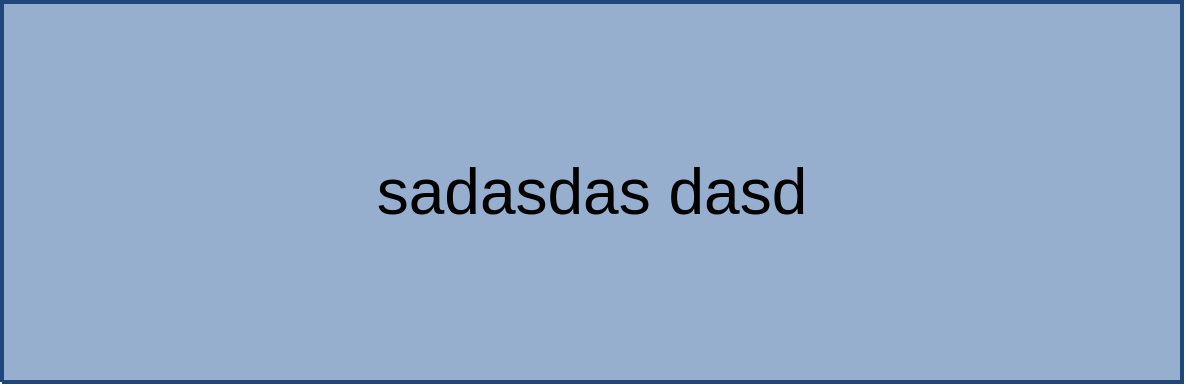 <mxfile version="21.3.3" type="github">
  <diagram name="Page-1" id="9CxwPpuF2h1sh7F-TirN">
    <mxGraphModel dx="3191" dy="1240" grid="1" gridSize="10" guides="1" tooltips="1" connect="1" arrows="1" fold="1" page="1" pageScale="1" pageWidth="850" pageHeight="1100" math="0" shadow="0">
      <root>
        <mxCell id="0" />
        <mxCell id="1" parent="0" />
        <mxCell id="XyYgedmq3sE1-PM0wrv3-1" value="&lt;font style=&quot;font-size: 32px;&quot;&gt;sadasdas dasd&lt;/font&gt;" style="vsdxID=4;fillColor=#96afcf;gradientColor=none;shape=stencil(nZBLDoAgDERP0z3SIyjew0SURgSD+Lu9kMZoXLhwN9O+tukAlrNpJg1SzDH4QW/URgNYgZTkjA4UkwJUgGXng+6DX1zLfmoymdXo17xh5zmRJ6Q42BWCfc2oJfdAr+Yv+AP9Cb7OJ3H/2JG1HNGz/84klThPVCc=);strokeColor=#1f477d;strokeWidth=2;spacingTop=-3;spacingBottom=-3;spacingLeft=-3;spacingRight=-3;points=[];labelBackgroundColor=none;rounded=0;html=1;whiteSpace=wrap;fontSize=16;" vertex="1" parent="1">
          <mxGeometry x="210" y="390" width="590" height="190" as="geometry" />
        </mxCell>
      </root>
    </mxGraphModel>
  </diagram>
</mxfile>
